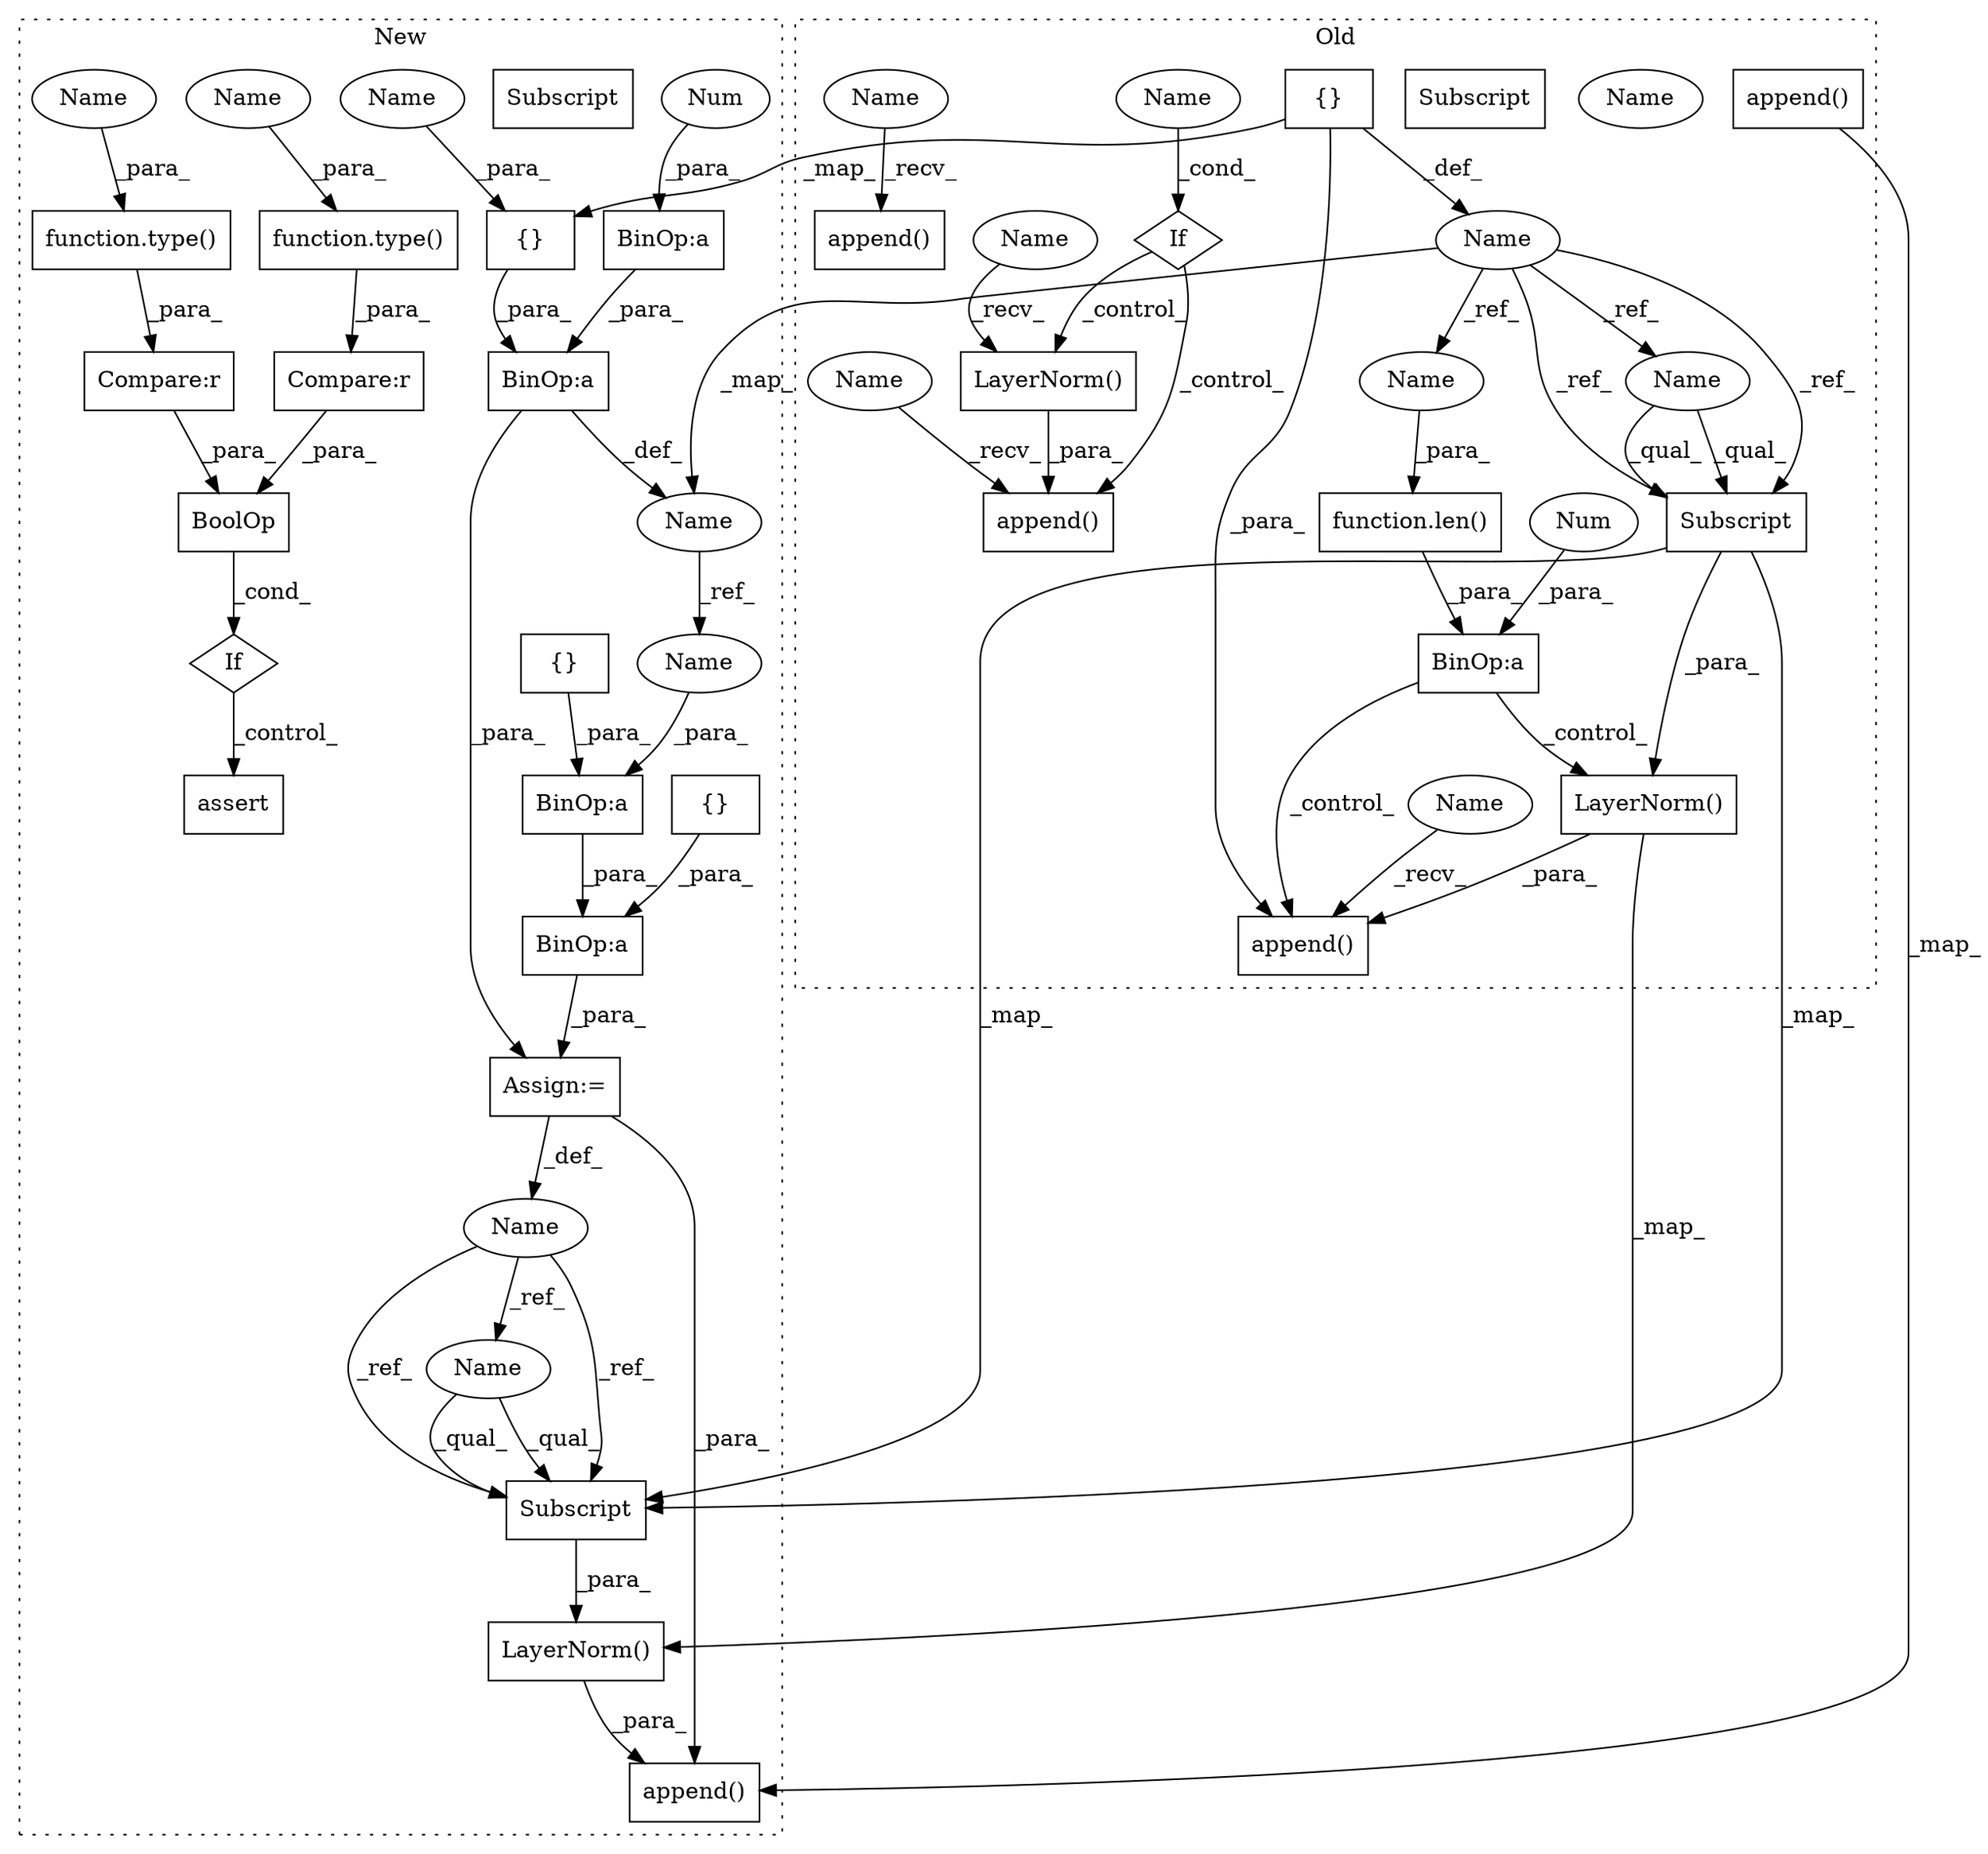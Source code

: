 digraph G {
subgraph cluster0 {
1 [label="LayerNorm()" a="75" s="2526,2557" l="13,1" shape="box"];
7 [label="BinOp:a" a="82" s="2457" l="3" shape="box"];
9 [label="LayerNorm()" a="75" s="2049,2073" l="13,1" shape="box"];
10 [label="If" a="96" s="2003" l="3" shape="diamond"];
13 [label="Num" a="76" s="2460" l="1" shape="ellipse"];
14 [label="function.len()" a="75" s="2437,2456" l="4,1" shape="box"];
15 [label="{}" a="59" s="1938,1954" l="1,0" shape="box"];
17 [label="append()" a="75" s="2030,2074" l="19,1" shape="box"];
18 [label="append()" a="75" s="2507,2558" l="19,1" shape="box"];
19 [label="Name" a="87" s="2006" l="10" shape="ellipse"];
28 [label="Name" a="87" s="1920" l="15" shape="ellipse"];
31 [label="Subscript" a="63" s="2539,0" l="18,0" shape="box"];
33 [label="append()" a="75" s="2085,2412" l="19,1" shape="box"];
35 [label="append()" a="75" s="2940,3253" l="19,1" shape="box"];
36 [label="Name" a="87" s="2441" l="15" shape="ellipse"];
37 [label="Subscript" a="63" s="2539,0" l="18,0" shape="box"];
38 [label="Name" a="87" s="2539" l="15" shape="ellipse"];
40 [label="Name" a="87" s="2006" l="10" shape="ellipse"];
41 [label="Name" a="87" s="2049" l="2" shape="ellipse"];
47 [label="Name" a="87" s="2030" l="11" shape="ellipse"];
48 [label="Name" a="87" s="2085" l="11" shape="ellipse"];
49 [label="Name" a="87" s="2507" l="11" shape="ellipse"];
label = "Old";
style="dotted";
}
subgraph cluster1 {
2 [label="LayerNorm()" a="75" s="2446,2472" l="13,1" shape="box"];
3 [label="BinOp:a" a="82" s="2263" l="33" shape="box"];
4 [label="BinOp:a" a="82" s="2275" l="3" shape="box"];
5 [label="BinOp:a" a="82" s="2027" l="3" shape="box"];
6 [label="BinOp:a" a="82" s="2039" l="3" shape="box"];
8 [label="{}" a="59" s="2296,2309" l="1,0" shape="box"];
11 [label="Num" a="76" s="2042" l="1" shape="ellipse"];
12 [label="{}" a="59" s="2262,2274" l="1,0" shape="box"];
16 [label="{}" a="59" s="2010,2026" l="1,0" shape="box"];
20 [label="function.type()" a="75" s="2091,2111" l="5,1" shape="box"];
21 [label="If" a="96" s="2058" l="0" shape="diamond"];
22 [label="BoolOp" a="72" s="2058" l="63" shape="box"];
23 [label="Compare:r" a="40" s="2091" l="30" shape="box"];
24 [label="Compare:r" a="40" s="2058" l="29" shape="box"];
25 [label="function.type()" a="75" s="2058,2078" l="5,1" shape="box"];
26 [label="assert" a="65" s="2135" l="7" shape="box"];
27 [label="Assign:=" a="68" s="2259" l="3" shape="box"];
29 [label="Name" a="87" s="1992" l="15" shape="ellipse"];
30 [label="Subscript" a="63" s="2459,0" l="13,0" shape="box"];
32 [label="Name" a="87" s="2249" l="10" shape="ellipse"];
34 [label="append()" a="75" s="2427,2473" l="19,1" shape="box"];
39 [label="Name" a="87" s="2278" l="15" shape="ellipse"];
42 [label="Subscript" a="63" s="2459,0" l="13,0" shape="box"];
43 [label="Name" a="87" s="2459" l="10" shape="ellipse"];
44 [label="Name" a="87" s="2063" l="15" shape="ellipse"];
45 [label="Name" a="87" s="2011" l="15" shape="ellipse"];
46 [label="Name" a="87" s="2096" l="15" shape="ellipse"];
label = "New";
style="dotted";
}
1 -> 2 [label="_map_"];
1 -> 18 [label="_para_"];
2 -> 34 [label="_para_"];
3 -> 27 [label="_para_"];
4 -> 3 [label="_para_"];
5 -> 29 [label="_def_"];
5 -> 27 [label="_para_"];
6 -> 5 [label="_para_"];
7 -> 1 [label="_control_"];
7 -> 18 [label="_control_"];
8 -> 3 [label="_para_"];
9 -> 17 [label="_para_"];
10 -> 9 [label="_control_"];
10 -> 17 [label="_control_"];
11 -> 6 [label="_para_"];
12 -> 4 [label="_para_"];
13 -> 7 [label="_para_"];
14 -> 7 [label="_para_"];
15 -> 18 [label="_para_"];
15 -> 28 [label="_def_"];
15 -> 16 [label="_map_"];
16 -> 5 [label="_para_"];
20 -> 23 [label="_para_"];
21 -> 26 [label="_control_"];
22 -> 21 [label="_cond_"];
23 -> 22 [label="_para_"];
24 -> 22 [label="_para_"];
25 -> 24 [label="_para_"];
27 -> 34 [label="_para_"];
27 -> 32 [label="_def_"];
28 -> 38 [label="_ref_"];
28 -> 37 [label="_ref_"];
28 -> 36 [label="_ref_"];
28 -> 37 [label="_ref_"];
28 -> 29 [label="_map_"];
29 -> 39 [label="_ref_"];
32 -> 42 [label="_ref_"];
32 -> 42 [label="_ref_"];
32 -> 43 [label="_ref_"];
35 -> 34 [label="_map_"];
36 -> 14 [label="_para_"];
37 -> 1 [label="_para_"];
37 -> 42 [label="_map_"];
37 -> 42 [label="_map_"];
38 -> 37 [label="_qual_"];
38 -> 37 [label="_qual_"];
39 -> 4 [label="_para_"];
40 -> 10 [label="_cond_"];
41 -> 9 [label="_recv_"];
42 -> 2 [label="_para_"];
43 -> 42 [label="_qual_"];
43 -> 42 [label="_qual_"];
44 -> 25 [label="_para_"];
45 -> 16 [label="_para_"];
46 -> 20 [label="_para_"];
47 -> 17 [label="_recv_"];
48 -> 33 [label="_recv_"];
49 -> 18 [label="_recv_"];
}